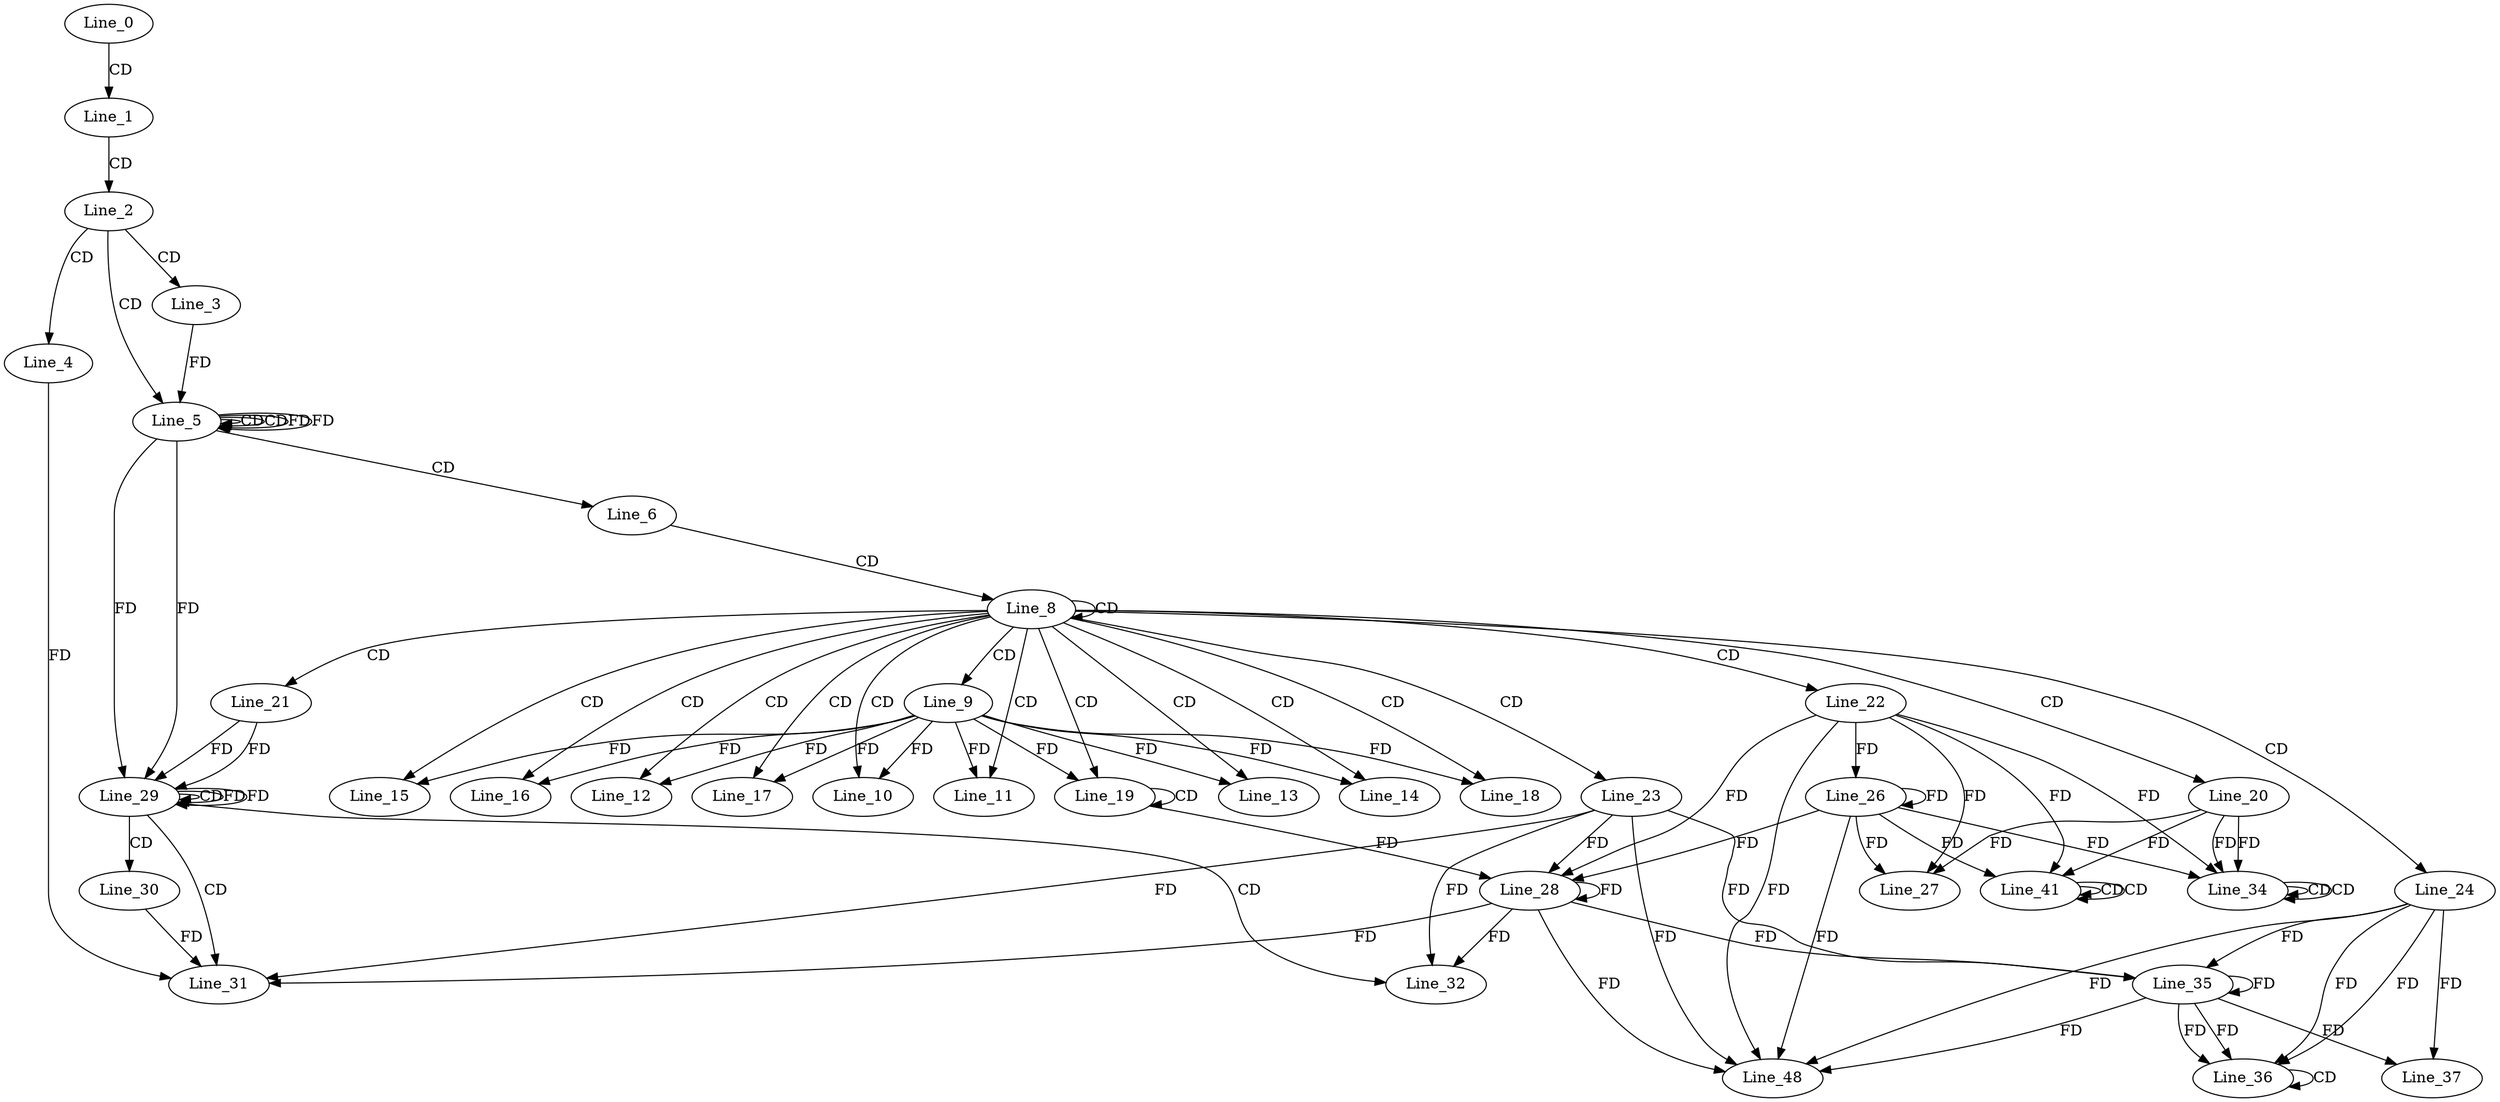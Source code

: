 digraph G {
  Line_0;
  Line_1;
  Line_2;
  Line_3;
  Line_4;
  Line_5;
  Line_5;
  Line_5;
  Line_6;
  Line_6;
  Line_8;
  Line_9;
  Line_10;
  Line_10;
  Line_11;
  Line_11;
  Line_12;
  Line_12;
  Line_13;
  Line_13;
  Line_14;
  Line_14;
  Line_15;
  Line_15;
  Line_16;
  Line_16;
  Line_17;
  Line_17;
  Line_18;
  Line_18;
  Line_19;
  Line_19;
  Line_20;
  Line_21;
  Line_22;
  Line_23;
  Line_24;
  Line_26;
  Line_26;
  Line_27;
  Line_28;
  Line_28;
  Line_29;
  Line_29;
  Line_29;
  Line_30;
  Line_31;
  Line_32;
  Line_34;
  Line_34;
  Line_34;
  Line_35;
  Line_35;
  Line_36;
  Line_36;
  Line_37;
  Line_41;
  Line_41;
  Line_41;
  Line_48;
  Line_0 -> Line_1 [ label="CD" ];
  Line_1 -> Line_2 [ label="CD" ];
  Line_2 -> Line_3 [ label="CD" ];
  Line_2 -> Line_4 [ label="CD" ];
  Line_2 -> Line_5 [ label="CD" ];
  Line_5 -> Line_5 [ label="CD" ];
  Line_3 -> Line_5 [ label="FD" ];
  Line_5 -> Line_5 [ label="CD" ];
  Line_5 -> Line_5 [ label="FD" ];
  Line_5 -> Line_6 [ label="CD" ];
  Line_6 -> Line_8 [ label="CD" ];
  Line_8 -> Line_8 [ label="CD" ];
  Line_8 -> Line_9 [ label="CD" ];
  Line_8 -> Line_10 [ label="CD" ];
  Line_9 -> Line_10 [ label="FD" ];
  Line_8 -> Line_11 [ label="CD" ];
  Line_9 -> Line_11 [ label="FD" ];
  Line_8 -> Line_12 [ label="CD" ];
  Line_9 -> Line_12 [ label="FD" ];
  Line_8 -> Line_13 [ label="CD" ];
  Line_9 -> Line_13 [ label="FD" ];
  Line_8 -> Line_14 [ label="CD" ];
  Line_9 -> Line_14 [ label="FD" ];
  Line_8 -> Line_15 [ label="CD" ];
  Line_9 -> Line_15 [ label="FD" ];
  Line_8 -> Line_16 [ label="CD" ];
  Line_9 -> Line_16 [ label="FD" ];
  Line_8 -> Line_17 [ label="CD" ];
  Line_9 -> Line_17 [ label="FD" ];
  Line_8 -> Line_18 [ label="CD" ];
  Line_9 -> Line_18 [ label="FD" ];
  Line_8 -> Line_19 [ label="CD" ];
  Line_19 -> Line_19 [ label="CD" ];
  Line_9 -> Line_19 [ label="FD" ];
  Line_8 -> Line_20 [ label="CD" ];
  Line_8 -> Line_21 [ label="CD" ];
  Line_8 -> Line_22 [ label="CD" ];
  Line_8 -> Line_23 [ label="CD" ];
  Line_8 -> Line_24 [ label="CD" ];
  Line_22 -> Line_26 [ label="FD" ];
  Line_26 -> Line_26 [ label="FD" ];
  Line_22 -> Line_27 [ label="FD" ];
  Line_26 -> Line_27 [ label="FD" ];
  Line_20 -> Line_27 [ label="FD" ];
  Line_23 -> Line_28 [ label="FD" ];
  Line_28 -> Line_28 [ label="FD" ];
  Line_22 -> Line_28 [ label="FD" ];
  Line_26 -> Line_28 [ label="FD" ];
  Line_19 -> Line_28 [ label="FD" ];
  Line_21 -> Line_29 [ label="FD" ];
  Line_5 -> Line_29 [ label="FD" ];
  Line_29 -> Line_29 [ label="CD" ];
  Line_29 -> Line_29 [ label="FD" ];
  Line_21 -> Line_29 [ label="FD" ];
  Line_5 -> Line_29 [ label="FD" ];
  Line_29 -> Line_30 [ label="CD" ];
  Line_29 -> Line_31 [ label="CD" ];
  Line_23 -> Line_31 [ label="FD" ];
  Line_28 -> Line_31 [ label="FD" ];
  Line_30 -> Line_31 [ label="FD" ];
  Line_4 -> Line_31 [ label="FD" ];
  Line_29 -> Line_32 [ label="CD" ];
  Line_23 -> Line_32 [ label="FD" ];
  Line_28 -> Line_32 [ label="FD" ];
  Line_20 -> Line_34 [ label="FD" ];
  Line_34 -> Line_34 [ label="CD" ];
  Line_20 -> Line_34 [ label="FD" ];
  Line_34 -> Line_34 [ label="CD" ];
  Line_22 -> Line_34 [ label="FD" ];
  Line_26 -> Line_34 [ label="FD" ];
  Line_24 -> Line_35 [ label="FD" ];
  Line_35 -> Line_35 [ label="FD" ];
  Line_23 -> Line_35 [ label="FD" ];
  Line_28 -> Line_35 [ label="FD" ];
  Line_24 -> Line_36 [ label="FD" ];
  Line_35 -> Line_36 [ label="FD" ];
  Line_36 -> Line_36 [ label="CD" ];
  Line_24 -> Line_36 [ label="FD" ];
  Line_35 -> Line_36 [ label="FD" ];
  Line_24 -> Line_37 [ label="FD" ];
  Line_35 -> Line_37 [ label="FD" ];
  Line_41 -> Line_41 [ label="CD" ];
  Line_20 -> Line_41 [ label="FD" ];
  Line_41 -> Line_41 [ label="CD" ];
  Line_22 -> Line_41 [ label="FD" ];
  Line_26 -> Line_41 [ label="FD" ];
  Line_22 -> Line_48 [ label="FD" ];
  Line_26 -> Line_48 [ label="FD" ];
  Line_23 -> Line_48 [ label="FD" ];
  Line_28 -> Line_48 [ label="FD" ];
  Line_24 -> Line_48 [ label="FD" ];
  Line_35 -> Line_48 [ label="FD" ];
  Line_5 -> Line_5 [ label="FD" ];
  Line_29 -> Line_29 [ label="FD" ];
}
